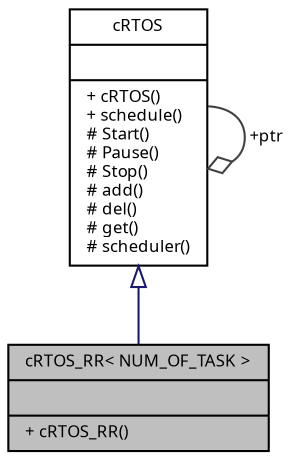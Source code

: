 digraph "cRTOS_RR&lt; NUM_OF_TASK &gt;"
{
  edge [fontname="Sans",fontsize="8",labelfontname="Sans",labelfontsize="8"];
  node [fontname="Sans",fontsize="8",shape=record];
  Node1 [label="{cRTOS_RR\< NUM_OF_TASK \>\n||+ cRTOS_RR()\l}",height=0.2,width=0.4,color="black", fillcolor="grey75", style="filled", fontcolor="black"];
  Node2 -> Node1 [dir="back",color="midnightblue",fontsize="8",style="solid",arrowtail="onormal",fontname="Sans"];
  Node2 [label="{cRTOS\n||+ cRTOS()\l+ schedule()\l# Start()\l# Pause()\l# Stop()\l# add()\l# del()\l# get()\l# scheduler()\l}",height=0.2,width=0.4,color="black", fillcolor="white", style="filled",URL="$classc_r_t_o_s.html",tooltip="Interface to the real time operating system (RTOS) "];
  Node2 -> Node2 [color="grey25",fontsize="8",style="solid",label=" +ptr" ,arrowhead="odiamond",fontname="Sans"];
}
